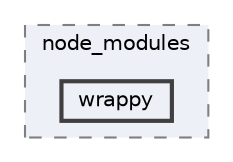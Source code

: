 digraph "pkiclassroomrescheduler/src/main/frontend/node_modules/wrappy"
{
 // LATEX_PDF_SIZE
  bgcolor="transparent";
  edge [fontname=Helvetica,fontsize=10,labelfontname=Helvetica,labelfontsize=10];
  node [fontname=Helvetica,fontsize=10,shape=box,height=0.2,width=0.4];
  compound=true
  subgraph clusterdir_72953eda66ccb3a2722c28e1c3e6c23b {
    graph [ bgcolor="#edf0f7", pencolor="grey50", label="node_modules", fontname=Helvetica,fontsize=10 style="filled,dashed", URL="dir_72953eda66ccb3a2722c28e1c3e6c23b.html",tooltip=""]
  dir_ad5e503ac3b9a8d48cb2febabe546816 [label="wrappy", fillcolor="#edf0f7", color="grey25", style="filled,bold", URL="dir_ad5e503ac3b9a8d48cb2febabe546816.html",tooltip=""];
  }
}
